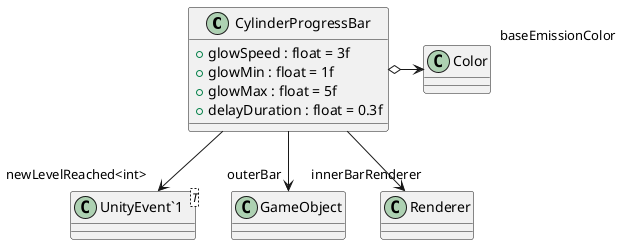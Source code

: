 @startuml
class CylinderProgressBar {
    + glowSpeed : float = 3f
    + glowMin : float = 1f
    + glowMax : float = 5f
    + delayDuration : float = 0.3f
}
class "UnityEvent`1"<T> {
}
'MonoBehaviour <|-- CylinderProgressBar
CylinderProgressBar --> "outerBar" GameObject
CylinderProgressBar --> "innerBarRenderer" Renderer
CylinderProgressBar o-> "baseEmissionColor" Color
CylinderProgressBar --> "newLevelReached<int>" "UnityEvent`1"
@enduml

